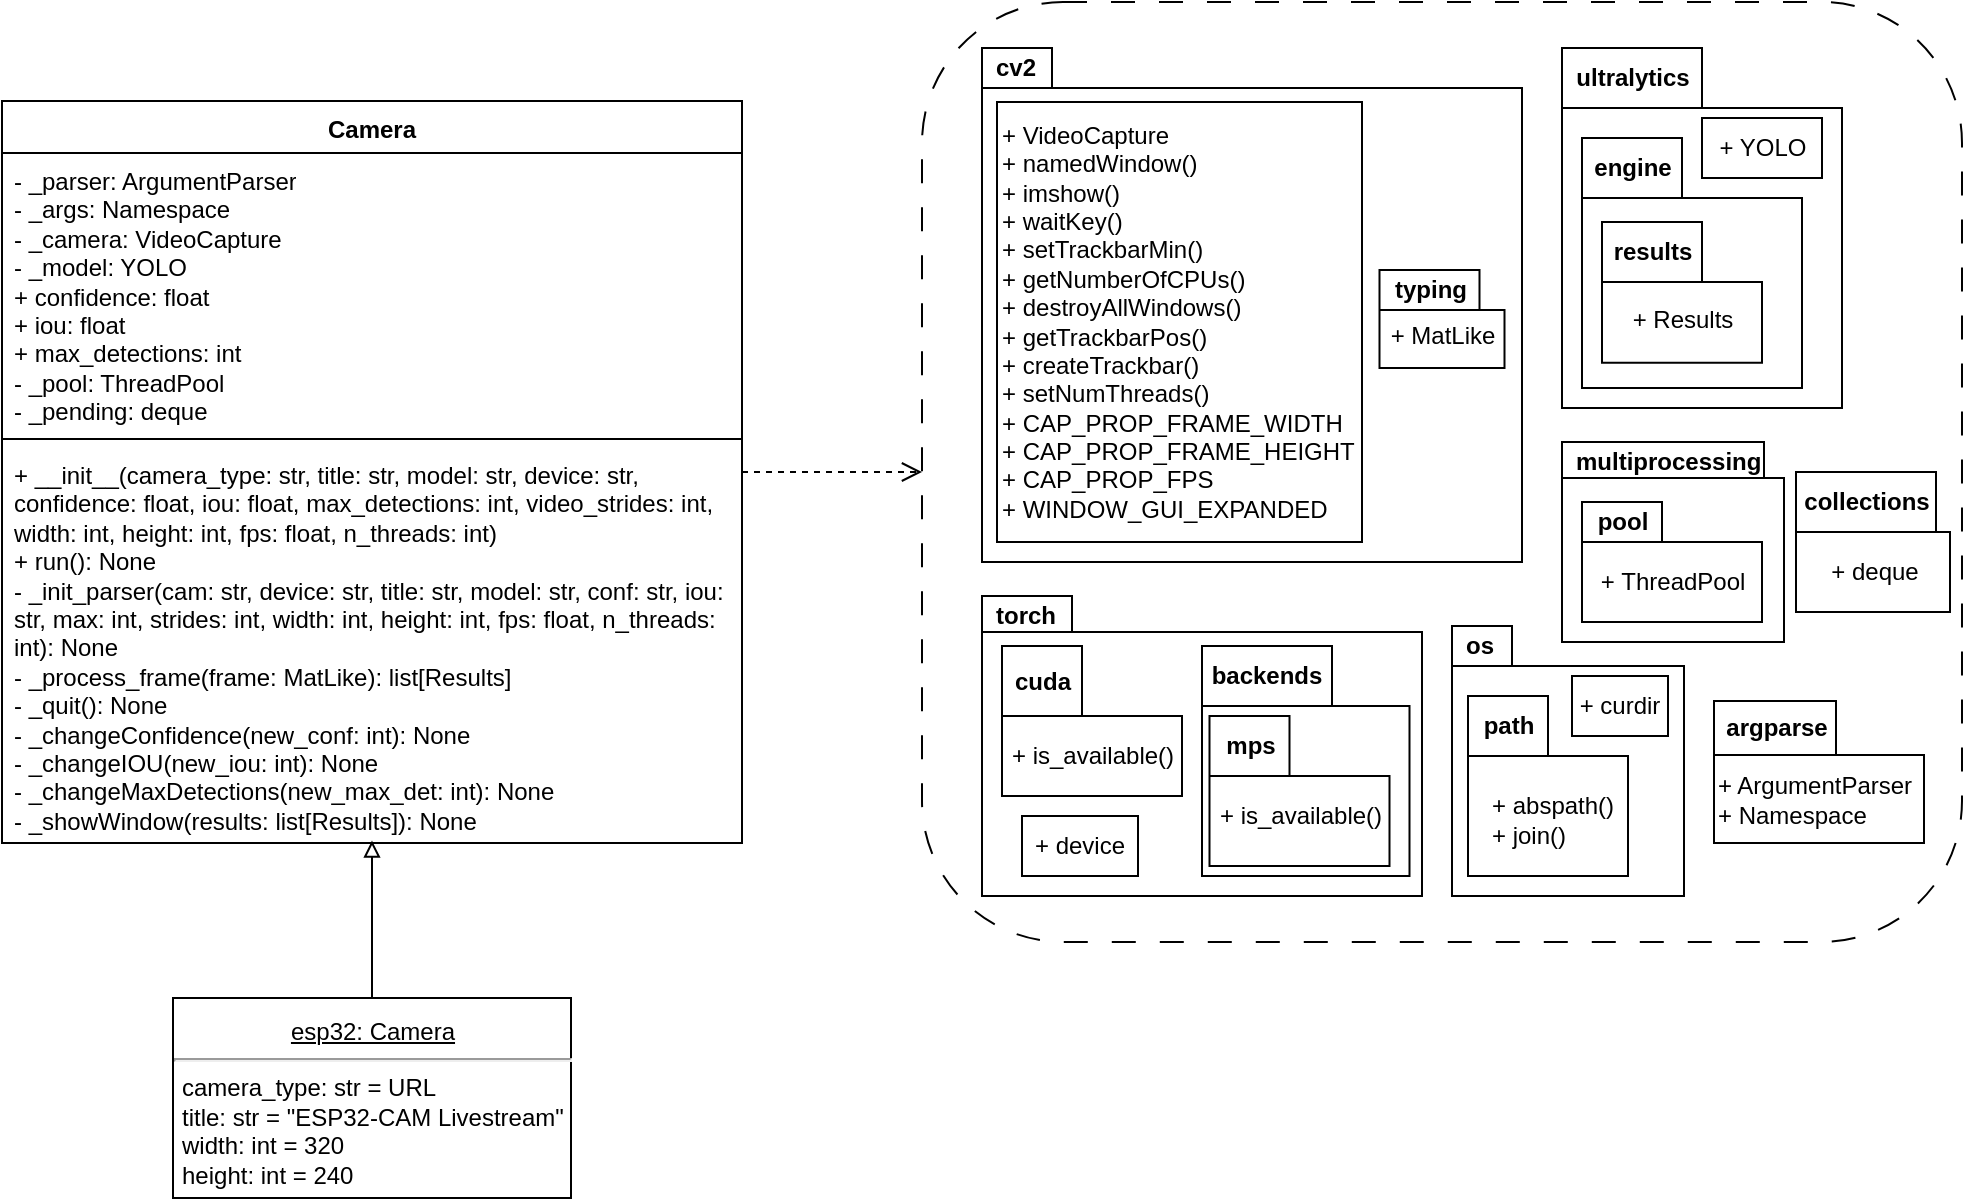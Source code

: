 <mxfile>
    <diagram name="Page-1" id="ijdw5SyNK714m1Jyg3k9">
        <mxGraphModel dx="1145" dy="629" grid="0" gridSize="10" guides="1" tooltips="1" connect="1" arrows="1" fold="1" page="1" pageScale="1" pageWidth="850" pageHeight="1100" background="#FFFFFF" math="0" shadow="0">
            <root>
                <mxCell id="0"/>
                <mxCell id="1" parent="0"/>
                <mxCell id="81" value="" style="rounded=1;whiteSpace=wrap;html=1;fillColor=none;dashed=1;dashPattern=12 12;fontColor=#000000;strokeColor=#000000;" parent="1" vertex="1">
                    <mxGeometry x="550" y="20" width="520" height="470" as="geometry"/>
                </mxCell>
                <mxCell id="RWla2y_zdWNwznIZ30Nt-1" value="Camera" style="swimlane;fontStyle=1;align=center;verticalAlign=top;childLayout=stackLayout;horizontal=1;startSize=26;horizontalStack=0;resizeParent=1;resizeParentMax=0;resizeLast=0;collapsible=1;marginBottom=0;whiteSpace=wrap;html=1;labelBackgroundColor=none;strokeColor=#000000;fillColor=none;fontColor=#000000;" parent="1" vertex="1">
                    <mxGeometry x="90" y="69.5" width="370" height="371" as="geometry"/>
                </mxCell>
                <mxCell id="RWla2y_zdWNwznIZ30Nt-2" value="&lt;div&gt;- _parser: ArgumentParser&lt;/div&gt;&lt;div&gt;- _args: Namespace&lt;/div&gt;&lt;div&gt;- _camera: VideoCapture&lt;/div&gt;&lt;div&gt;- _model: YOLO&lt;br&gt;&lt;/div&gt;&lt;div&gt;&lt;span style=&quot;background-color: initial;&quot;&gt;+ confidence: float&lt;/span&gt;&lt;br&gt;&lt;/div&gt;&lt;div&gt;+ iou: float&lt;/div&gt;&lt;div&gt;+ max_detections: int&lt;/div&gt;&lt;div&gt;&lt;span style=&quot;background-color: initial;&quot;&gt;- _pool: ThreadPool&lt;/span&gt;&lt;br&gt;&lt;/div&gt;&lt;div&gt;&lt;span style=&quot;background-color: initial;&quot;&gt;- _pending: deque&lt;/span&gt;&lt;br&gt;&lt;/div&gt;" style="text;strokeColor=none;fillColor=none;align=left;verticalAlign=top;spacingLeft=4;spacingRight=4;overflow=hidden;rotatable=0;points=[[0,0.5],[1,0.5]];portConstraint=eastwest;whiteSpace=wrap;html=1;labelBackgroundColor=none;fontColor=#000000;" parent="RWla2y_zdWNwznIZ30Nt-1" vertex="1">
                    <mxGeometry y="26" width="370" height="139" as="geometry"/>
                </mxCell>
                <mxCell id="RWla2y_zdWNwznIZ30Nt-3" value="" style="line;strokeWidth=1;fillColor=none;align=left;verticalAlign=middle;spacingTop=-1;spacingLeft=3;spacingRight=3;rotatable=0;labelPosition=right;points=[];portConstraint=eastwest;strokeColor=inherit;" parent="RWla2y_zdWNwznIZ30Nt-1" vertex="1">
                    <mxGeometry y="165" width="370" height="8" as="geometry"/>
                </mxCell>
                <mxCell id="RWla2y_zdWNwznIZ30Nt-4" value="&lt;div&gt;+ __init__(camera_type: str, title: str, model: str, device: str, confidence: float, iou: float, max_detections: int, video_strides: int, width: int, height: int, fps: float, n_threads: int)&lt;/div&gt;&lt;div&gt;+ run(): None&lt;br&gt;&lt;/div&gt;&lt;div&gt;- _init_parser(cam: str, device: str, title: str, model: str, conf: str, iou: str, max: int, strides: int, width: int, height: int, fps: float, n_threads: int): None&lt;/div&gt;&lt;div&gt;- _process_frame(frame: MatLike): list[Results]&lt;br&gt;&lt;/div&gt;&lt;div&gt;- _quit(): None&lt;/div&gt;&lt;div&gt;- _changeConfidence(new_conf: int): None&lt;/div&gt;&lt;div&gt;- _changeIOU(new_iou: int): None&lt;/div&gt;&lt;div&gt;- _changeMaxDetections(new_max_det: int): None&lt;/div&gt;&lt;div&gt;- _showWindow(results: list[Results]): None&lt;br&gt;&lt;/div&gt;" style="text;strokeColor=none;fillColor=none;align=left;verticalAlign=top;spacingLeft=4;spacingRight=4;overflow=hidden;rotatable=0;points=[[0,0.5],[1,0.5]];portConstraint=eastwest;whiteSpace=wrap;html=1;labelBackgroundColor=none;fontColor=#000000;" parent="RWla2y_zdWNwznIZ30Nt-1" vertex="1">
                    <mxGeometry y="173" width="370" height="198" as="geometry"/>
                </mxCell>
                <mxCell id="8" value="&lt;b&gt;multiprocessing&lt;/b&gt;" style="shape=folder;xSize=90;align=left;spacingLeft=10;align=left;verticalAlign=top;spacingLeft=5;spacingTop=-4;tabWidth=102;tabHeight=18;tabPosition=left;html=1;recursiveResize=0;fontColor=#000000;fillColor=none;strokeColor=#000000;" parent="1" vertex="1">
                    <mxGeometry x="870" y="240" width="111" height="100" as="geometry"/>
                </mxCell>
                <mxCell id="27" value="&lt;b&gt;torch&lt;/b&gt;" style="shape=folder;xSize=90;align=left;spacingLeft=10;align=left;verticalAlign=top;spacingLeft=5;spacingTop=-4;tabWidth=45;tabHeight=18;tabPosition=left;html=1;recursiveResize=0;fontColor=#000000;fillColor=none;strokeColor=#000000;" parent="1" vertex="1">
                    <mxGeometry x="580" y="317" width="220" height="150" as="geometry"/>
                </mxCell>
                <mxCell id="46" value="backends" style="shape=folder;fontStyle=1;tabWidth=65;tabHeight=30;tabPosition=left;html=1;boundedLbl=1;labelInHeader=1;container=1;collapsible=0;recursiveResize=0;fillColor=none;fontColor=#000000;strokeColor=#000000;" parent="27" vertex="1">
                    <mxGeometry x="110" y="25" width="103.75" height="115" as="geometry"/>
                </mxCell>
                <mxCell id="61" value="mps" style="shape=folder;fontStyle=1;tabWidth=40;tabHeight=30;tabPosition=left;html=1;boundedLbl=1;labelInHeader=1;container=1;collapsible=0;fillColor=none;fontColor=#000000;strokeColor=#000000;" parent="46" vertex="1">
                    <mxGeometry x="3.75" y="35" width="90" height="75" as="geometry"/>
                </mxCell>
                <mxCell id="62" value="&lt;span style=&quot;text-align: left;&quot;&gt;+&amp;nbsp;&lt;/span&gt;is_available()" style="html=1;strokeColor=none;resizeWidth=1;resizeHeight=1;fillColor=none;part=1;connectable=0;allowArrows=0;deletable=0;fontColor=#000000;" parent="61" vertex="1">
                    <mxGeometry width="90" height="40" relative="1" as="geometry">
                        <mxPoint y="30" as="offset"/>
                    </mxGeometry>
                </mxCell>
                <mxCell id="31" value="&lt;span style=&quot;text-align: left;&quot;&gt;+&amp;nbsp;&lt;/span&gt;device" style="rounded=0;whiteSpace=wrap;html=1;fillColor=none;fontColor=#000000;strokeColor=#000000;" parent="27" vertex="1">
                    <mxGeometry x="20" y="110" width="58" height="30" as="geometry"/>
                </mxCell>
                <mxCell id="63" value="cuda" style="shape=folder;fontStyle=1;tabWidth=40;tabHeight=35;tabPosition=left;html=1;boundedLbl=1;labelInHeader=1;container=1;collapsible=0;fillColor=none;fontColor=#000000;strokeColor=#000000;" parent="27" vertex="1">
                    <mxGeometry x="10" y="25" width="90" height="75" as="geometry"/>
                </mxCell>
                <mxCell id="64" value="&lt;span style=&quot;text-align: left;&quot;&gt;+&amp;nbsp;&lt;/span&gt;is_available()" style="html=1;strokeColor=none;resizeWidth=1;resizeHeight=1;fillColor=none;part=1;connectable=0;allowArrows=0;deletable=0;fontColor=#000000;" parent="63" vertex="1">
                    <mxGeometry width="90" height="30" relative="1" as="geometry">
                        <mxPoint y="40" as="offset"/>
                    </mxGeometry>
                </mxCell>
                <mxCell id="42" value="ultralytics" style="shape=folder;fontStyle=1;tabWidth=70;tabHeight=30;tabPosition=left;html=1;boundedLbl=1;labelInHeader=1;container=1;collapsible=0;recursiveResize=0;fillColor=none;fontColor=#000000;strokeColor=#000000;" parent="1" vertex="1">
                    <mxGeometry x="870" y="43" width="140" height="180" as="geometry"/>
                </mxCell>
                <mxCell id="43" value="+ YOLO" style="html=1;fillColor=none;fontColor=#000000;strokeColor=#000000;" parent="42" vertex="1">
                    <mxGeometry width="60" height="30" relative="1" as="geometry">
                        <mxPoint x="70" y="35" as="offset"/>
                    </mxGeometry>
                </mxCell>
                <mxCell id="50" value="engine" style="shape=folder;fontStyle=1;tabWidth=50;tabHeight=30;tabPosition=left;html=1;boundedLbl=1;labelInHeader=1;container=1;collapsible=0;recursiveResize=0;fillColor=none;fontColor=#000000;strokeColor=#000000;" parent="42" vertex="1">
                    <mxGeometry x="10" y="45" width="110" height="125" as="geometry"/>
                </mxCell>
                <mxCell id="68" value="pool" style="shape=folder;fontStyle=1;tabWidth=40;tabHeight=20;tabPosition=left;html=1;boundedLbl=1;labelInHeader=1;container=1;collapsible=0;fillColor=none;fontColor=#000000;strokeColor=#000000;" parent="1" vertex="1">
                    <mxGeometry x="880" y="270" width="90" height="60" as="geometry"/>
                </mxCell>
                <mxCell id="69" value="&lt;span style=&quot;text-align: left;&quot;&gt;+&amp;nbsp;&lt;/span&gt;ThreadPool" style="html=1;strokeColor=none;resizeWidth=1;resizeHeight=1;fillColor=none;part=1;connectable=0;allowArrows=0;deletable=0;fontColor=#000000;" parent="68" vertex="1">
                    <mxGeometry width="90.0" height="40" relative="1" as="geometry">
                        <mxPoint y="20" as="offset"/>
                    </mxGeometry>
                </mxCell>
                <mxCell id="73" value="&lt;b&gt;cv2&lt;/b&gt;" style="shape=folder;xSize=90;align=left;spacingLeft=10;align=left;verticalAlign=top;spacingLeft=5;spacingTop=-4;tabWidth=35;tabHeight=20;tabPosition=left;html=1;recursiveResize=0;fillColor=none;fontColor=#000000;strokeColor=#000000;" parent="1" vertex="1">
                    <mxGeometry x="580" y="43" width="270" height="257" as="geometry"/>
                </mxCell>
                <mxCell id="75" value="typing" style="shape=folder;fontStyle=1;tabWidth=50;tabHeight=20;tabPosition=left;html=1;boundedLbl=1;labelInHeader=1;container=1;collapsible=0;fillColor=none;fontColor=#000000;strokeColor=#000000;" parent="1" vertex="1">
                    <mxGeometry x="778.75" y="154" width="62.5" height="49" as="geometry"/>
                </mxCell>
                <mxCell id="76" value="+ MatLike" style="html=1;strokeColor=none;resizeWidth=1;resizeHeight=1;fillColor=none;part=1;connectable=0;allowArrows=0;deletable=0;fontColor=#000000;" parent="75" vertex="1">
                    <mxGeometry width="62.5" height="28.269" relative="1" as="geometry">
                        <mxPoint y="19" as="offset"/>
                    </mxGeometry>
                </mxCell>
                <mxCell id="74" value="+ VideoCapture&lt;br&gt;+ namedWindow()&lt;br&gt;+&amp;nbsp;imshow()&lt;br&gt;+&amp;nbsp;waitKey()&lt;br&gt;+&amp;nbsp;setTrackbarMin()&lt;br&gt;+&amp;nbsp;getNumberOfCPUs()&lt;br&gt;+&amp;nbsp;destroyAllWindows()&lt;br&gt;+&amp;nbsp;getTrackbarPos()&lt;br&gt;+&amp;nbsp;createTrackbar()&lt;br&gt;+&amp;nbsp;setNumThreads()&lt;br&gt;+&amp;nbsp;CAP_PROP_FRAME_WIDTH&lt;br&gt;+&amp;nbsp;CAP_PROP_FRAME_HEIGHT&lt;br&gt;+&amp;nbsp;CAP_PROP_FPS&lt;br&gt;+&amp;nbsp;WINDOW_GUI_EXPANDED" style="rounded=0;whiteSpace=wrap;html=1;fillColor=none;align=left;strokeColor=#000000;fontColor=#000000;" parent="1" vertex="1">
                    <mxGeometry x="587.5" y="70" width="182.5" height="220" as="geometry"/>
                </mxCell>
                <mxCell id="78" value="collections" style="shape=folder;fontStyle=1;tabWidth=70;tabHeight=30;tabPosition=left;html=1;boundedLbl=1;labelInHeader=1;container=1;collapsible=0;fillColor=none;strokeColor=#000000;fontColor=#000000;" parent="1" vertex="1">
                    <mxGeometry x="987" y="255" width="77" height="70" as="geometry"/>
                </mxCell>
                <mxCell id="79" value="&lt;span style=&quot;text-align: left;&quot;&gt;+&amp;nbsp;&lt;/span&gt;deque" style="html=1;strokeColor=none;resizeWidth=1;resizeHeight=1;fillColor=none;part=1;connectable=0;allowArrows=0;deletable=0;fontColor=#000000;" parent="78" vertex="1">
                    <mxGeometry width="77" height="40" relative="1" as="geometry">
                        <mxPoint y="30" as="offset"/>
                    </mxGeometry>
                </mxCell>
                <mxCell id="16" value="&lt;b&gt;os&lt;/b&gt;" style="shape=folder;xSize=90;align=left;spacingLeft=10;align=left;verticalAlign=top;spacingLeft=5;spacingTop=-4;tabWidth=30;tabHeight=20;tabPosition=left;html=1;recursiveResize=0;fontColor=#000000;fillColor=none;strokeColor=#000000;" parent="1" vertex="1">
                    <mxGeometry x="815" y="332" width="116" height="135" as="geometry"/>
                </mxCell>
                <mxCell id="20" value="&lt;span style=&quot;text-align: left;&quot;&gt;+&amp;nbsp;&lt;/span&gt;curdir" style="rounded=0;whiteSpace=wrap;html=1;fillColor=none;fontColor=#000000;strokeColor=#000000;" parent="16" vertex="1">
                    <mxGeometry x="60" y="25" width="48" height="30" as="geometry"/>
                </mxCell>
                <mxCell id="71" value="path" style="shape=folder;fontStyle=1;tabWidth=40;tabHeight=30;tabPosition=left;html=1;boundedLbl=1;labelInHeader=1;container=1;collapsible=0;fillColor=none;fontColor=#000000;strokeColor=#000000;" parent="16" vertex="1">
                    <mxGeometry x="8" y="35" width="80" height="90" as="geometry"/>
                </mxCell>
                <mxCell id="72" value="&lt;span style=&quot;&quot;&gt;+&amp;nbsp;&lt;/span&gt;abspath()&lt;br&gt;&lt;span style=&quot;&quot;&gt;+&amp;nbsp;&lt;/span&gt;join()" style="html=1;strokeColor=none;resizeWidth=1;resizeHeight=1;fillColor=none;part=1;connectable=0;allowArrows=0;deletable=0;align=left;fontColor=#000000;" parent="71" vertex="1">
                    <mxGeometry width="70" height="63" relative="1" as="geometry">
                        <mxPoint x="10" y="30" as="offset"/>
                    </mxGeometry>
                </mxCell>
                <mxCell id="83" value="" style="endArrow=open;startArrow=none;endFill=0;startFill=0;endSize=8;html=1;verticalAlign=bottom;dashed=1;labelBackgroundColor=none;entryX=0;entryY=0.5;entryDx=0;entryDy=0;fontColor=#000000;strokeColor=#000000;" parent="1" target="81" edge="1">
                    <mxGeometry width="160" relative="1" as="geometry">
                        <mxPoint x="460" y="255" as="sourcePoint"/>
                        <mxPoint x="580" y="260" as="targetPoint"/>
                    </mxGeometry>
                </mxCell>
                <mxCell id="98" value="" style="endArrow=block;html=1;endFill=0;exitX=0.5;exitY=0;exitDx=0;exitDy=0;fontColor=#000000;strokeColor=#000000;labelBackgroundColor=none;entryX=0.5;entryY=0.994;entryDx=0;entryDy=0;entryPerimeter=0;" parent="1" source="110" edge="1" target="RWla2y_zdWNwznIZ30Nt-4">
                    <mxGeometry width="50" height="50" relative="1" as="geometry">
                        <mxPoint x="280" y="520" as="sourcePoint"/>
                        <mxPoint x="280" y="450" as="targetPoint"/>
                    </mxGeometry>
                </mxCell>
                <mxCell id="108" value="results" style="shape=folder;fontStyle=1;tabWidth=50;tabHeight=30;tabPosition=left;html=1;boundedLbl=1;labelInHeader=1;container=1;collapsible=0;fillColor=none;fontColor=#000000;strokeColor=#000000;" parent="1" vertex="1">
                    <mxGeometry x="890" y="130" width="80" height="70.34" as="geometry"/>
                </mxCell>
                <mxCell id="109" value="&lt;span style=&quot;text-align: left;&quot;&gt;+&amp;nbsp;&lt;/span&gt;Results" style="html=1;strokeColor=none;resizeWidth=1;resizeHeight=1;fillColor=none;part=1;connectable=0;allowArrows=0;deletable=0;fontColor=#000000;" parent="108" vertex="1">
                    <mxGeometry width="80" height="37.515" relative="1" as="geometry">
                        <mxPoint y="30" as="offset"/>
                    </mxGeometry>
                </mxCell>
                <mxCell id="110" value="&lt;p style=&quot;margin:0px;margin-top:10px;text-align:center;text-decoration:underline;&quot;&gt;esp32: Camera&lt;br&gt;&lt;/p&gt;&lt;hr&gt;&lt;p style=&quot;margin:0px;margin-top:4px;margin-left:4px;text-align:left;&quot;&gt;camera_type: str = URL&lt;br&gt;&lt;span style=&quot;&quot;&gt;title: str = &quot;ESP32-CAM Livestream&quot;&lt;br&gt;&lt;/span&gt;&lt;span style=&quot;&quot;&gt;width: int = 320&lt;br&gt;&lt;/span&gt;&lt;span style=&quot;&quot;&gt;height: int = 240&lt;/span&gt;&lt;/p&gt;" style="shape=rect;html=1;overflow=fill;whiteSpace=wrap;labelBackgroundColor=none;fillColor=none;fontColor=#000000;strokeColor=#000000;" parent="1" vertex="1">
                    <mxGeometry x="175.5" y="518" width="199" height="100" as="geometry"/>
                </mxCell>
                <mxCell id="112" value="argparse" style="shape=folder;fontStyle=1;tabWidth=61;tabHeight=27;tabPosition=left;html=1;boundedLbl=1;labelInHeader=1;container=1;collapsible=0;fillColor=none;fontColor=#000000;strokeColor=#000000;" vertex="1" parent="1">
                    <mxGeometry x="946" y="369.5" width="105" height="71" as="geometry"/>
                </mxCell>
                <mxCell id="113" value="+ ArgumentParser&lt;br&gt;+ Namespace" style="html=1;strokeColor=none;resizeWidth=1;resizeHeight=1;fillColor=none;part=1;connectable=0;allowArrows=0;deletable=0;align=left;fontColor=#000000;" vertex="1" parent="112">
                    <mxGeometry width="104.364" height="53.644" relative="1" as="geometry">
                        <mxPoint y="23" as="offset"/>
                    </mxGeometry>
                </mxCell>
            </root>
        </mxGraphModel>
    </diagram>
</mxfile>